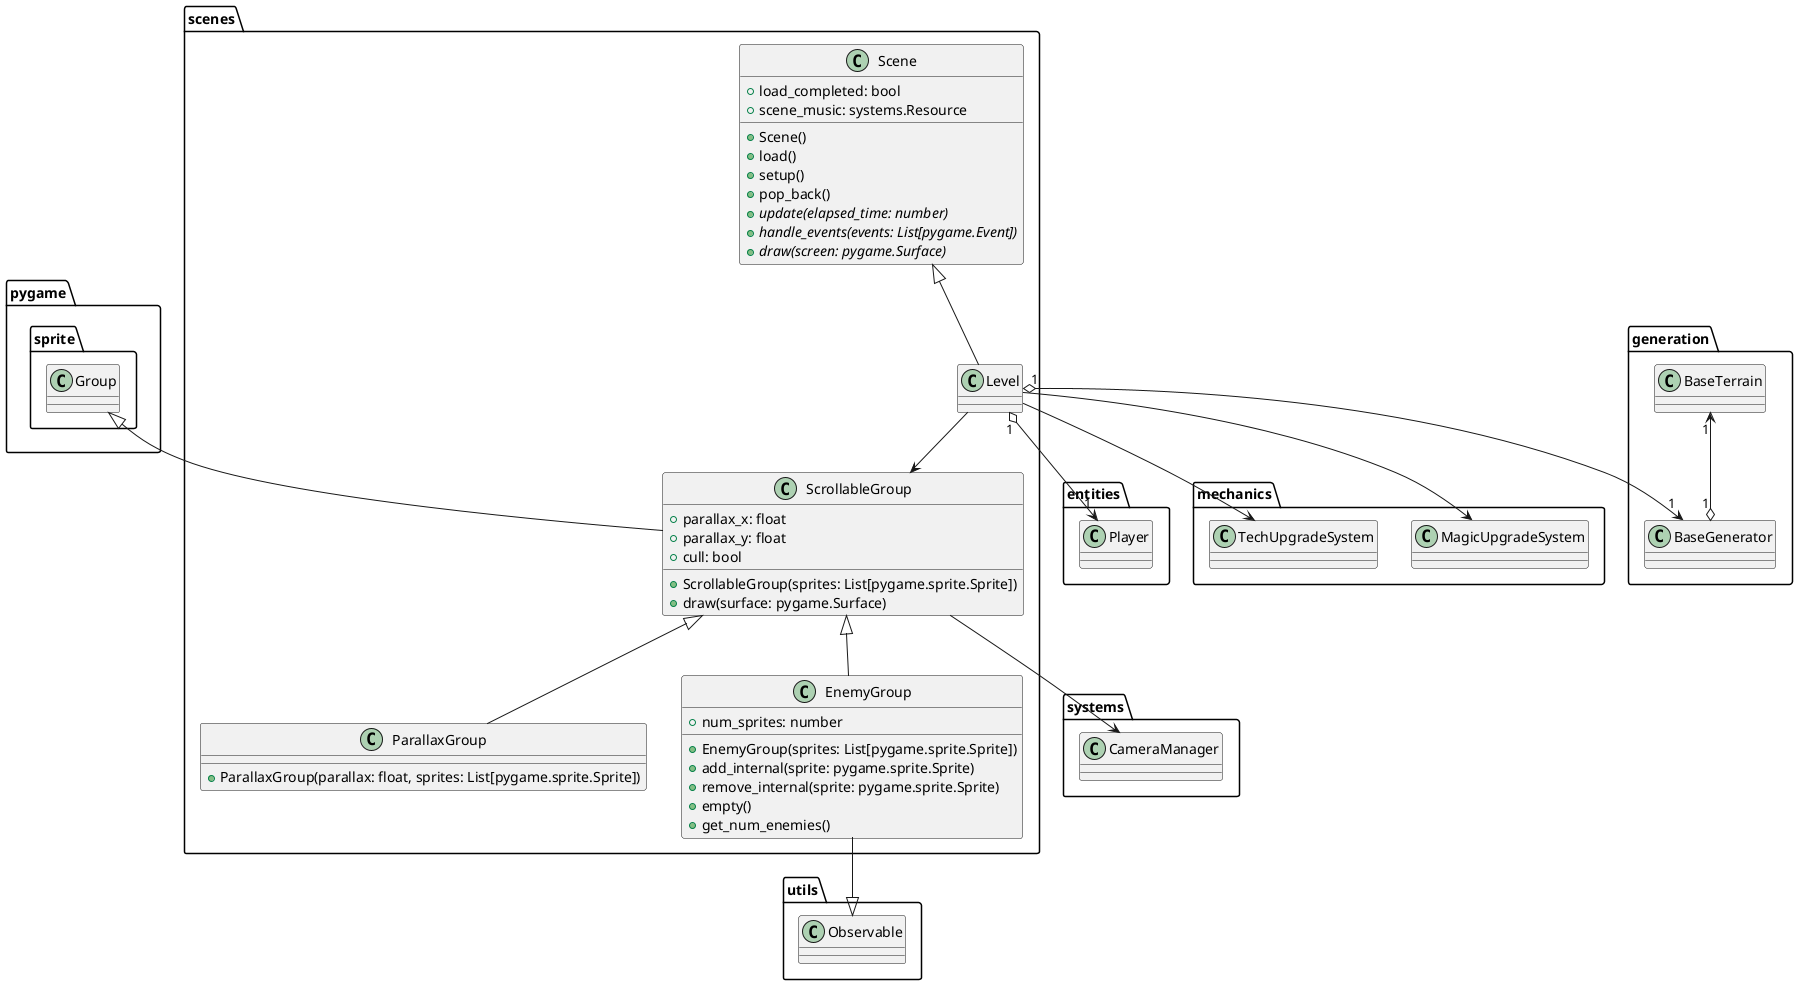 @startuml levels

class scenes.Scene {
	+ load_completed: bool
	+ scene_music: systems.Resource

	+ Scene()
	+ load()
	+ setup()
	+ pop_back()
	{abstract} + update(elapsed_time: number)
	{abstract} + handle_events(events: List[pygame.Event])
	{abstract} + draw(screen: pygame.Surface)
}

class scenes.Level extends scenes.Scene {

}

class generation.BaseGenerator {
}

class generation.BaseTerrain {
}

class scenes.ScrollableGroup extends pygame.sprite.Group {
  + parallax_x: float
  + parallax_y: float
  + cull: bool

  + ScrollableGroup(sprites: List[pygame.sprite.Sprite])
  + draw(surface: pygame.Surface)
}

class scenes.ParallaxGroup extends scenes.ScrollableGroup {
  + ParallaxGroup(parallax: float, sprites: List[pygame.sprite.Sprite])
}

class scenes.EnemyGroup {
  + num_sprites: number

  + EnemyGroup(sprites: List[pygame.sprite.Sprite])
  + add_internal(sprite: pygame.sprite.Sprite)
  + remove_internal(sprite: pygame.sprite.Sprite)
  + empty()
  + get_num_enemies()
}

scenes.EnemyGroup -up-|> scenes.ScrollableGroup
scenes.EnemyGroup --|> utils.Observable


scenes.ScrollableGroup --> systems.CameraManager

scenes.Level "1" o--> "1" entities.Player

scenes.Level --> mechanics.MagicUpgradeSystem
scenes.Level --> mechanics.TechUpgradeSystem
scenes.Level --> scenes.ScrollableGroup
scenes.Level "1" o--> "1" generation.BaseGenerator
generation.BaseTerrain "1" <--o "1" generation.BaseGenerator

@enduml
